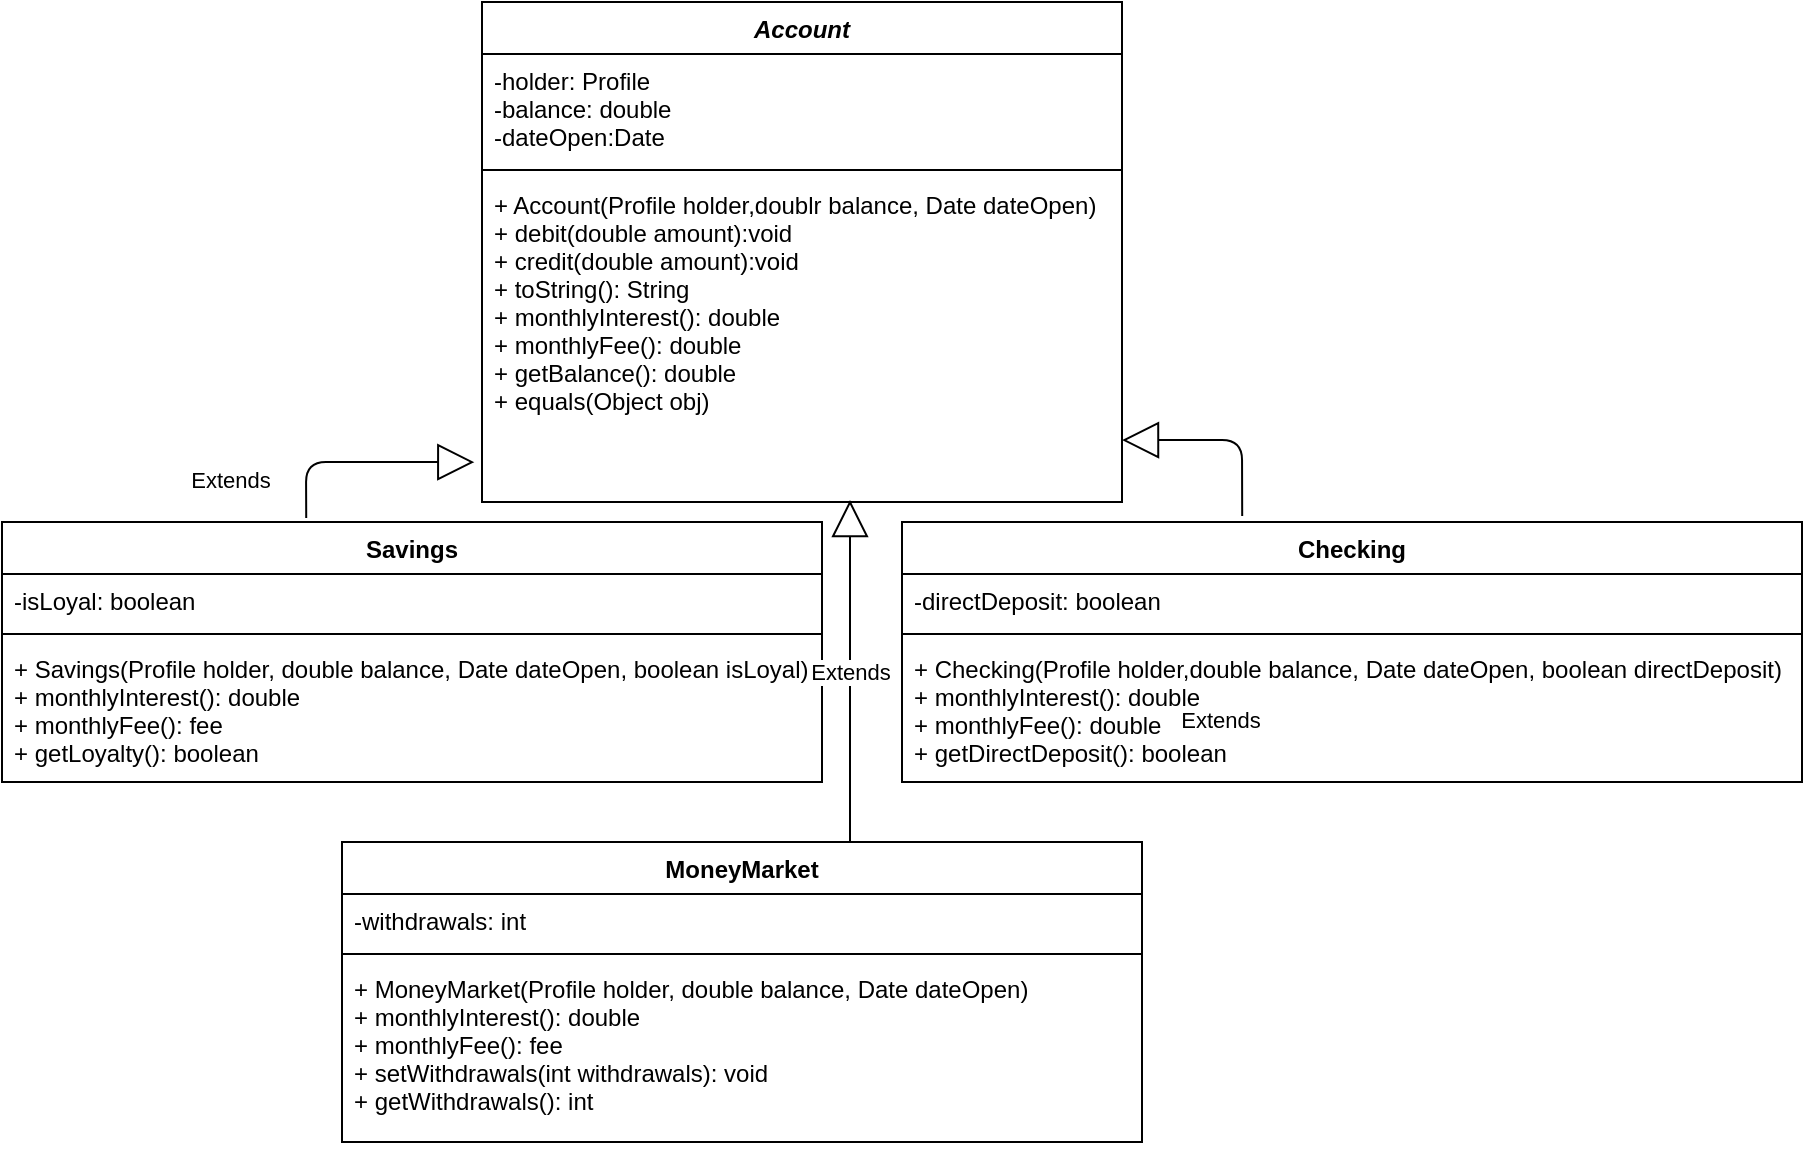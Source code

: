 <mxfile version="13.7.8" type="github">
  <diagram id="HnuSA87M3PJG01zhBdf5" name="Page-1">
    <mxGraphModel dx="1422" dy="762" grid="1" gridSize="10" guides="1" tooltips="1" connect="1" arrows="1" fold="1" page="1" pageScale="1" pageWidth="850" pageHeight="1100" math="0" shadow="0">
      <root>
        <mxCell id="0" />
        <mxCell id="1" parent="0" />
        <mxCell id="8ORKqLpo0yyQ04rci0zG-6" value="Savings" style="swimlane;fontStyle=1;align=center;verticalAlign=top;childLayout=stackLayout;horizontal=1;startSize=26;horizontalStack=0;resizeParent=1;resizeParentMax=0;resizeLast=0;collapsible=1;marginBottom=0;" parent="1" vertex="1">
          <mxGeometry x="10" y="270" width="410" height="130" as="geometry" />
        </mxCell>
        <mxCell id="8ORKqLpo0yyQ04rci0zG-7" value="-isLoyal: boolean" style="text;strokeColor=none;fillColor=none;align=left;verticalAlign=top;spacingLeft=4;spacingRight=4;overflow=hidden;rotatable=0;points=[[0,0.5],[1,0.5]];portConstraint=eastwest;" parent="8ORKqLpo0yyQ04rci0zG-6" vertex="1">
          <mxGeometry y="26" width="410" height="26" as="geometry" />
        </mxCell>
        <mxCell id="8ORKqLpo0yyQ04rci0zG-8" value="" style="line;strokeWidth=1;fillColor=none;align=left;verticalAlign=middle;spacingTop=-1;spacingLeft=3;spacingRight=3;rotatable=0;labelPosition=right;points=[];portConstraint=eastwest;" parent="8ORKqLpo0yyQ04rci0zG-6" vertex="1">
          <mxGeometry y="52" width="410" height="8" as="geometry" />
        </mxCell>
        <mxCell id="8ORKqLpo0yyQ04rci0zG-9" value="+ Savings(Profile holder, double balance, Date dateOpen, boolean isLoyal)&#xa;+ monthlyInterest(): double&#xa;+ monthlyFee(): fee&#xa;+ getLoyalty(): boolean&#xa;" style="text;strokeColor=none;fillColor=none;align=left;verticalAlign=top;spacingLeft=4;spacingRight=4;overflow=hidden;rotatable=0;points=[[0,0.5],[1,0.5]];portConstraint=eastwest;" parent="8ORKqLpo0yyQ04rci0zG-6" vertex="1">
          <mxGeometry y="60" width="410" height="70" as="geometry" />
        </mxCell>
        <mxCell id="8ORKqLpo0yyQ04rci0zG-10" value="Account" style="swimlane;fontStyle=3;align=center;verticalAlign=top;childLayout=stackLayout;horizontal=1;startSize=26;horizontalStack=0;resizeParent=1;resizeParentMax=0;resizeLast=0;collapsible=1;marginBottom=0;" parent="1" vertex="1">
          <mxGeometry x="250" y="10" width="320" height="250" as="geometry" />
        </mxCell>
        <mxCell id="8ORKqLpo0yyQ04rci0zG-11" value="-holder: Profile&#xa;-balance: double&#xa;-dateOpen:Date" style="text;strokeColor=none;fillColor=none;align=left;verticalAlign=top;spacingLeft=4;spacingRight=4;overflow=hidden;rotatable=0;points=[[0,0.5],[1,0.5]];portConstraint=eastwest;" parent="8ORKqLpo0yyQ04rci0zG-10" vertex="1">
          <mxGeometry y="26" width="320" height="54" as="geometry" />
        </mxCell>
        <mxCell id="8ORKqLpo0yyQ04rci0zG-12" value="" style="line;strokeWidth=1;fillColor=none;align=left;verticalAlign=middle;spacingTop=-1;spacingLeft=3;spacingRight=3;rotatable=0;labelPosition=right;points=[];portConstraint=eastwest;" parent="8ORKqLpo0yyQ04rci0zG-10" vertex="1">
          <mxGeometry y="80" width="320" height="8" as="geometry" />
        </mxCell>
        <mxCell id="8ORKqLpo0yyQ04rci0zG-13" value="+ Account(Profile holder,doublr balance, Date dateOpen)&#xa;+ debit(double amount):void&#xa;+ credit(double amount):void&#xa;+ toString(): String&#xa;+ monthlyInterest(): double&#xa;+ monthlyFee(): double&#xa;+ getBalance(): double&#xa;+ equals(Object obj)&#xa;" style="text;strokeColor=none;fillColor=none;align=left;verticalAlign=top;spacingLeft=4;spacingRight=4;overflow=hidden;rotatable=0;points=[[0,0.5],[1,0.5]];portConstraint=eastwest;fontStyle=0" parent="8ORKqLpo0yyQ04rci0zG-10" vertex="1">
          <mxGeometry y="88" width="320" height="162" as="geometry" />
        </mxCell>
        <mxCell id="8ORKqLpo0yyQ04rci0zG-21" value="Checking" style="swimlane;fontStyle=1;align=center;verticalAlign=top;childLayout=stackLayout;horizontal=1;startSize=26;horizontalStack=0;resizeParent=1;resizeParentMax=0;resizeLast=0;collapsible=1;marginBottom=0;" parent="1" vertex="1">
          <mxGeometry x="460" y="270" width="450" height="130" as="geometry" />
        </mxCell>
        <mxCell id="8ORKqLpo0yyQ04rci0zG-22" value="-directDeposit: boolean" style="text;strokeColor=none;fillColor=none;align=left;verticalAlign=top;spacingLeft=4;spacingRight=4;overflow=hidden;rotatable=0;points=[[0,0.5],[1,0.5]];portConstraint=eastwest;" parent="8ORKqLpo0yyQ04rci0zG-21" vertex="1">
          <mxGeometry y="26" width="450" height="26" as="geometry" />
        </mxCell>
        <mxCell id="8ORKqLpo0yyQ04rci0zG-23" value="" style="line;strokeWidth=1;fillColor=none;align=left;verticalAlign=middle;spacingTop=-1;spacingLeft=3;spacingRight=3;rotatable=0;labelPosition=right;points=[];portConstraint=eastwest;" parent="8ORKqLpo0yyQ04rci0zG-21" vertex="1">
          <mxGeometry y="52" width="450" height="8" as="geometry" />
        </mxCell>
        <mxCell id="8ORKqLpo0yyQ04rci0zG-24" value="+ Checking(Profile holder,double balance, Date dateOpen, boolean directDeposit)&#xa;+ monthlyInterest(): double&#xa;+ monthlyFee(): double&#xa;+ getDirectDeposit(): boolean" style="text;strokeColor=none;fillColor=none;align=left;verticalAlign=top;spacingLeft=4;spacingRight=4;overflow=hidden;rotatable=0;points=[[0,0.5],[1,0.5]];portConstraint=eastwest;" parent="8ORKqLpo0yyQ04rci0zG-21" vertex="1">
          <mxGeometry y="60" width="450" height="70" as="geometry" />
        </mxCell>
        <mxCell id="8ORKqLpo0yyQ04rci0zG-17" value="MoneyMarket" style="swimlane;fontStyle=1;align=center;verticalAlign=top;childLayout=stackLayout;horizontal=1;startSize=26;horizontalStack=0;resizeParent=1;resizeParentMax=0;resizeLast=0;collapsible=1;marginBottom=0;" parent="1" vertex="1">
          <mxGeometry x="180" y="430" width="400" height="150" as="geometry" />
        </mxCell>
        <mxCell id="8ORKqLpo0yyQ04rci0zG-18" value="-withdrawals: int" style="text;strokeColor=none;fillColor=none;align=left;verticalAlign=top;spacingLeft=4;spacingRight=4;overflow=hidden;rotatable=0;points=[[0,0.5],[1,0.5]];portConstraint=eastwest;" parent="8ORKqLpo0yyQ04rci0zG-17" vertex="1">
          <mxGeometry y="26" width="400" height="26" as="geometry" />
        </mxCell>
        <mxCell id="8ORKqLpo0yyQ04rci0zG-19" value="" style="line;strokeWidth=1;fillColor=none;align=left;verticalAlign=middle;spacingTop=-1;spacingLeft=3;spacingRight=3;rotatable=0;labelPosition=right;points=[];portConstraint=eastwest;" parent="8ORKqLpo0yyQ04rci0zG-17" vertex="1">
          <mxGeometry y="52" width="400" height="8" as="geometry" />
        </mxCell>
        <mxCell id="8ORKqLpo0yyQ04rci0zG-20" value="+ MoneyMarket(Profile holder, double balance, Date dateOpen)&#xa;+ monthlyInterest(): double&#xa;+ monthlyFee(): fee&#xa;+ setWithdrawals(int withdrawals): void&#xa;+ getWithdrawals(): int" style="text;strokeColor=none;fillColor=none;align=left;verticalAlign=top;spacingLeft=4;spacingRight=4;overflow=hidden;rotatable=0;points=[[0,0.5],[1,0.5]];portConstraint=eastwest;" parent="8ORKqLpo0yyQ04rci0zG-17" vertex="1">
          <mxGeometry y="60" width="400" height="90" as="geometry" />
        </mxCell>
        <mxCell id="QNcrNwa_ISNfp8zShLj_-3" value="Extends" style="endArrow=block;endSize=16;endFill=0;html=1;exitX=0.371;exitY=-0.015;exitDx=0;exitDy=0;exitPerimeter=0;entryX=-0.012;entryY=0.877;entryDx=0;entryDy=0;entryPerimeter=0;" edge="1" parent="1" source="8ORKqLpo0yyQ04rci0zG-6" target="8ORKqLpo0yyQ04rci0zG-13">
          <mxGeometry x="-0.655" y="39" width="160" relative="1" as="geometry">
            <mxPoint x="140" y="260" as="sourcePoint" />
            <mxPoint x="246" y="230" as="targetPoint" />
            <Array as="points">
              <mxPoint x="162" y="240" />
            </Array>
            <mxPoint x="1" as="offset" />
          </mxGeometry>
        </mxCell>
        <mxCell id="QNcrNwa_ISNfp8zShLj_-7" value="Extends" style="endArrow=block;endSize=16;endFill=0;html=1;exitX=0.378;exitY=-0.023;exitDx=0;exitDy=0;exitPerimeter=0;entryX=1;entryY=0.809;entryDx=0;entryDy=0;entryPerimeter=0;" edge="1" parent="1" source="8ORKqLpo0yyQ04rci0zG-21" target="8ORKqLpo0yyQ04rci0zG-13">
          <mxGeometry y="140" width="160" relative="1" as="geometry">
            <mxPoint x="670" y="220" as="sourcePoint" />
            <mxPoint x="830" y="220" as="targetPoint" />
            <Array as="points">
              <mxPoint x="630" y="229" />
            </Array>
            <mxPoint as="offset" />
          </mxGeometry>
        </mxCell>
        <mxCell id="QNcrNwa_ISNfp8zShLj_-8" value="Extends" style="endArrow=block;endSize=16;endFill=0;html=1;entryX=0.575;entryY=0.994;entryDx=0;entryDy=0;entryPerimeter=0;exitX=0.635;exitY=0;exitDx=0;exitDy=0;exitPerimeter=0;" edge="1" parent="1" source="8ORKqLpo0yyQ04rci0zG-17" target="8ORKqLpo0yyQ04rci0zG-13">
          <mxGeometry width="160" relative="1" as="geometry">
            <mxPoint x="434" y="370" as="sourcePoint" />
            <mxPoint x="800" y="390" as="targetPoint" />
            <Array as="points" />
          </mxGeometry>
        </mxCell>
      </root>
    </mxGraphModel>
  </diagram>
</mxfile>
